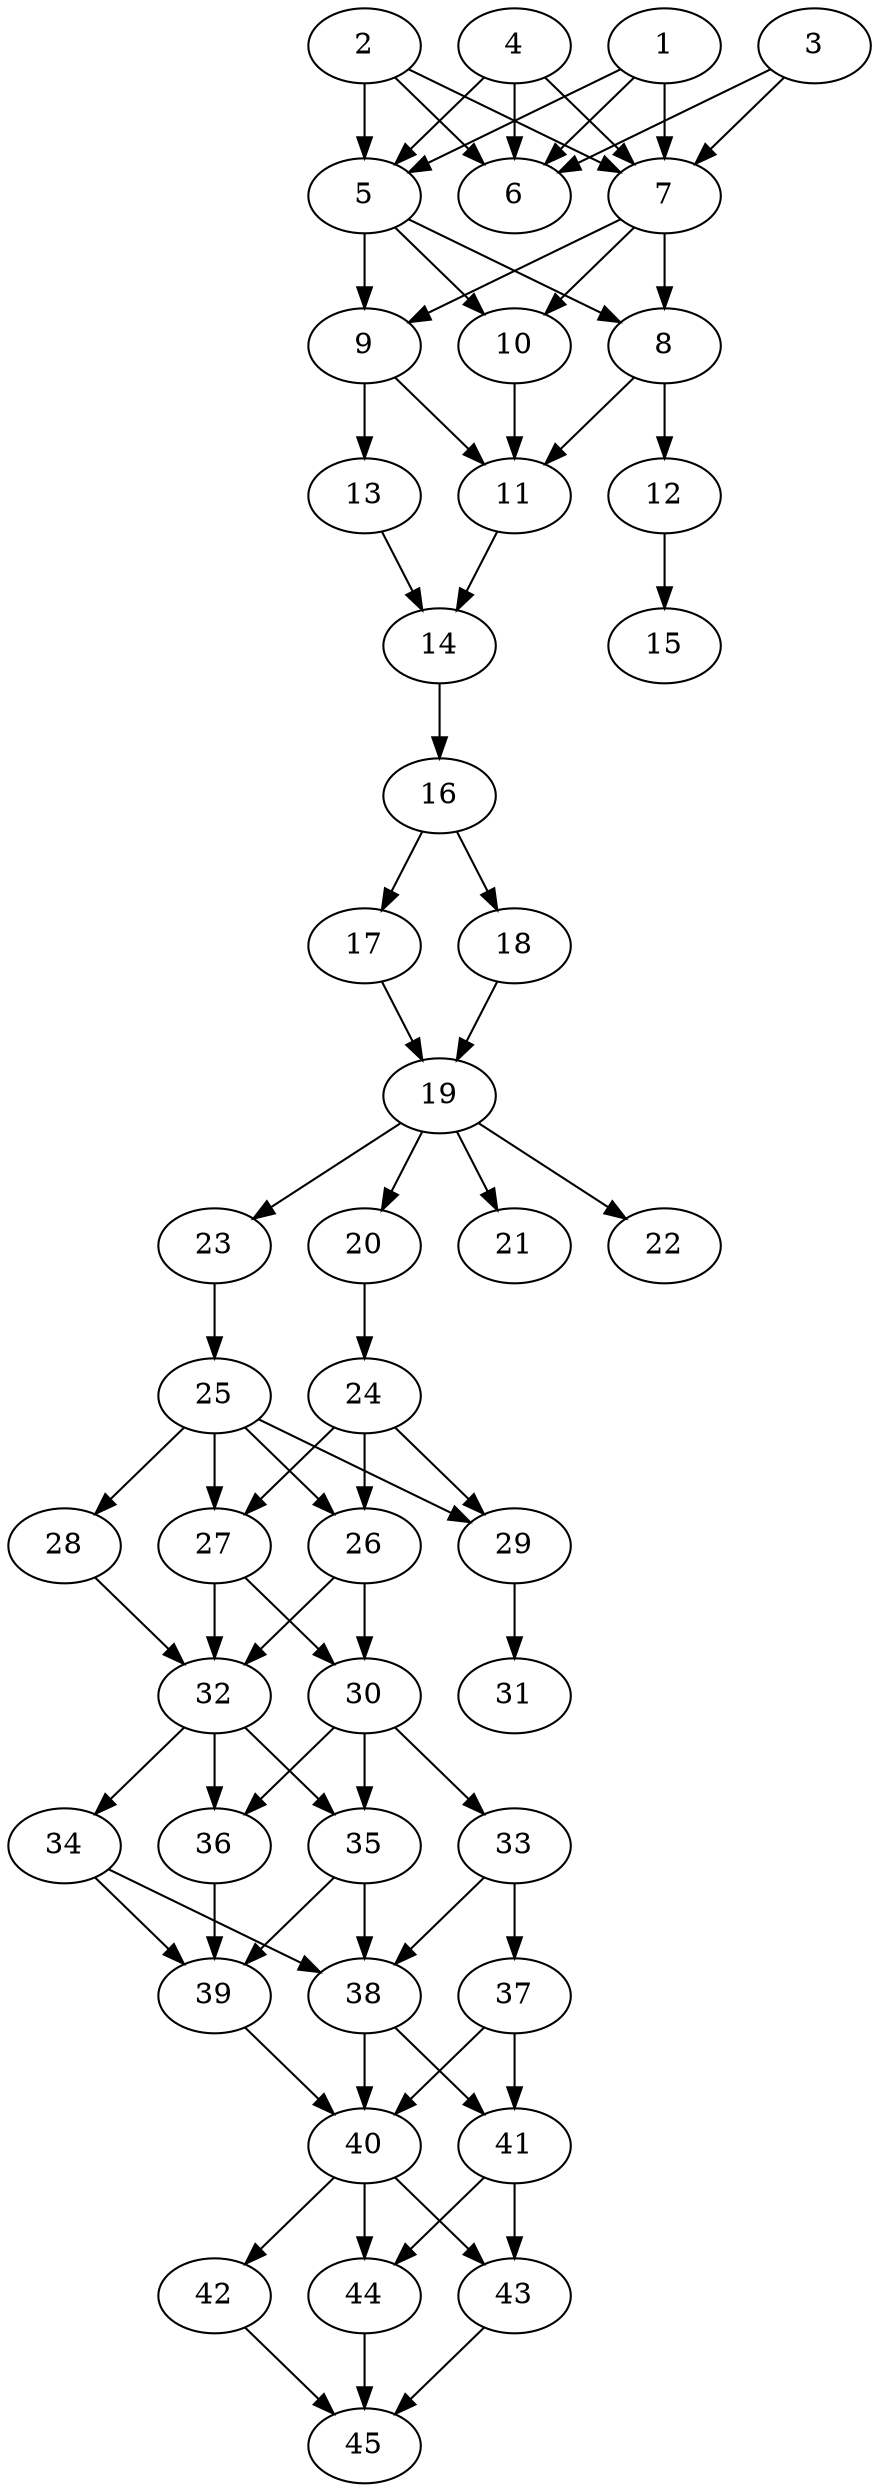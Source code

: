 // DAG automatically generated by daggen at Thu Oct  3 14:07:25 2019
// ./daggen --dot -n 45 --ccr 0.4 --fat 0.3 --regular 0.5 --density 0.9 --mindata 5242880 --maxdata 52428800 
digraph G {
  1 [size="15429120", alpha="0.04", expect_size="6171648"] 
  1 -> 5 [size ="6171648"]
  1 -> 6 [size ="6171648"]
  1 -> 7 [size ="6171648"]
  2 [size="101829120", alpha="0.18", expect_size="40731648"] 
  2 -> 5 [size ="40731648"]
  2 -> 6 [size ="40731648"]
  2 -> 7 [size ="40731648"]
  3 [size="50539520", alpha="0.11", expect_size="20215808"] 
  3 -> 6 [size ="20215808"]
  3 -> 7 [size ="20215808"]
  4 [size="35435520", alpha="0.00", expect_size="14174208"] 
  4 -> 5 [size ="14174208"]
  4 -> 6 [size ="14174208"]
  4 -> 7 [size ="14174208"]
  5 [size="39792640", alpha="0.18", expect_size="15917056"] 
  5 -> 8 [size ="15917056"]
  5 -> 9 [size ="15917056"]
  5 -> 10 [size ="15917056"]
  6 [size="129185280", alpha="0.10", expect_size="51674112"] 
  7 [size="33584640", alpha="0.19", expect_size="13433856"] 
  7 -> 8 [size ="13433856"]
  7 -> 9 [size ="13433856"]
  7 -> 10 [size ="13433856"]
  8 [size="42480640", alpha="0.08", expect_size="16992256"] 
  8 -> 11 [size ="16992256"]
  8 -> 12 [size ="16992256"]
  9 [size="34631680", alpha="0.07", expect_size="13852672"] 
  9 -> 11 [size ="13852672"]
  9 -> 13 [size ="13852672"]
  10 [size="129584640", alpha="0.00", expect_size="51833856"] 
  10 -> 11 [size ="51833856"]
  11 [size="125770240", alpha="0.08", expect_size="50308096"] 
  11 -> 14 [size ="50308096"]
  12 [size="32788480", alpha="0.08", expect_size="13115392"] 
  12 -> 15 [size ="13115392"]
  13 [size="19136000", alpha="0.01", expect_size="7654400"] 
  13 -> 14 [size ="7654400"]
  14 [size="86748160", alpha="0.17", expect_size="34699264"] 
  14 -> 16 [size ="34699264"]
  15 [size="87418880", alpha="0.19", expect_size="34967552"] 
  16 [size="77053440", alpha="0.16", expect_size="30821376"] 
  16 -> 17 [size ="30821376"]
  16 -> 18 [size ="30821376"]
  17 [size="16304640", alpha="0.15", expect_size="6521856"] 
  17 -> 19 [size ="6521856"]
  18 [size="130769920", alpha="0.12", expect_size="52307968"] 
  18 -> 19 [size ="52307968"]
  19 [size="58068480", alpha="0.05", expect_size="23227392"] 
  19 -> 20 [size ="23227392"]
  19 -> 21 [size ="23227392"]
  19 -> 22 [size ="23227392"]
  19 -> 23 [size ="23227392"]
  20 [size="96512000", alpha="0.04", expect_size="38604800"] 
  20 -> 24 [size ="38604800"]
  21 [size="97571840", alpha="0.03", expect_size="39028736"] 
  22 [size="23912960", alpha="0.17", expect_size="9565184"] 
  23 [size="72445440", alpha="0.17", expect_size="28978176"] 
  23 -> 25 [size ="28978176"]
  24 [size="77596160", alpha="0.02", expect_size="31038464"] 
  24 -> 26 [size ="31038464"]
  24 -> 27 [size ="31038464"]
  24 -> 29 [size ="31038464"]
  25 [size="62453760", alpha="0.10", expect_size="24981504"] 
  25 -> 26 [size ="24981504"]
  25 -> 27 [size ="24981504"]
  25 -> 28 [size ="24981504"]
  25 -> 29 [size ="24981504"]
  26 [size="54545920", alpha="0.19", expect_size="21818368"] 
  26 -> 30 [size ="21818368"]
  26 -> 32 [size ="21818368"]
  27 [size="32983040", alpha="0.11", expect_size="13193216"] 
  27 -> 30 [size ="13193216"]
  27 -> 32 [size ="13193216"]
  28 [size="122759680", alpha="0.07", expect_size="49103872"] 
  28 -> 32 [size ="49103872"]
  29 [size="78146560", alpha="0.08", expect_size="31258624"] 
  29 -> 31 [size ="31258624"]
  30 [size="109096960", alpha="0.08", expect_size="43638784"] 
  30 -> 33 [size ="43638784"]
  30 -> 35 [size ="43638784"]
  30 -> 36 [size ="43638784"]
  31 [size="13998080", alpha="0.08", expect_size="5599232"] 
  32 [size="31098880", alpha="0.10", expect_size="12439552"] 
  32 -> 34 [size ="12439552"]
  32 -> 35 [size ="12439552"]
  32 -> 36 [size ="12439552"]
  33 [size="13199360", alpha="0.14", expect_size="5279744"] 
  33 -> 37 [size ="5279744"]
  33 -> 38 [size ="5279744"]
  34 [size="115691520", alpha="0.10", expect_size="46276608"] 
  34 -> 38 [size ="46276608"]
  34 -> 39 [size ="46276608"]
  35 [size="124976640", alpha="0.19", expect_size="49990656"] 
  35 -> 38 [size ="49990656"]
  35 -> 39 [size ="49990656"]
  36 [size="67742720", alpha="0.19", expect_size="27097088"] 
  36 -> 39 [size ="27097088"]
  37 [size="60067840", alpha="0.19", expect_size="24027136"] 
  37 -> 40 [size ="24027136"]
  37 -> 41 [size ="24027136"]
  38 [size="122432000", alpha="0.19", expect_size="48972800"] 
  38 -> 40 [size ="48972800"]
  38 -> 41 [size ="48972800"]
  39 [size="48279040", alpha="0.07", expect_size="19311616"] 
  39 -> 40 [size ="19311616"]
  40 [size="95065600", alpha="0.09", expect_size="38026240"] 
  40 -> 42 [size ="38026240"]
  40 -> 43 [size ="38026240"]
  40 -> 44 [size ="38026240"]
  41 [size="25372160", alpha="0.05", expect_size="10148864"] 
  41 -> 43 [size ="10148864"]
  41 -> 44 [size ="10148864"]
  42 [size="69829120", alpha="0.03", expect_size="27931648"] 
  42 -> 45 [size ="27931648"]
  43 [size="130155520", alpha="0.11", expect_size="52062208"] 
  43 -> 45 [size ="52062208"]
  44 [size="94417920", alpha="0.10", expect_size="37767168"] 
  44 -> 45 [size ="37767168"]
  45 [size="36252160", alpha="0.17", expect_size="14500864"] 
}
